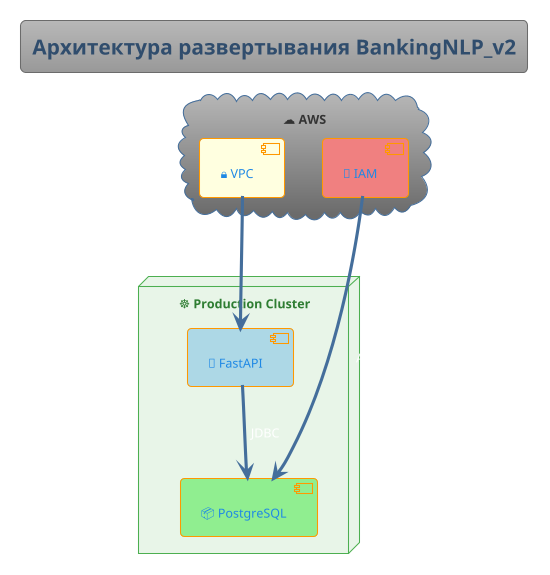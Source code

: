 @startuml
!theme spacelab
title Архитектура развертывания BankingNLP_v2

skinparam node {
  BackgroundColor #E8F5E8
  FontColor #2E7D32
  BorderColor #4CAF50
  FontSize 12
  FontStyle bold
}

skinparam component {
  BackgroundColor #FFF3E0
  FontColor #1E88E5
  BorderColor #FF9800
}

node "☸️ Production Cluster" {
  component "🚀 FastAPI" as web #LightBlue
  component "📦 PostgreSQL" as db #LightGreen
}

cloud "☁️ AWS" {
  component "🔒 VPC" as vpc #LightYellow
  component "🔐 IAM" as iam #LightCoral
}

web --> db : JDBC
vpc --> web : HTTP/HTTPS
iam --> db : Auth
@enduml

